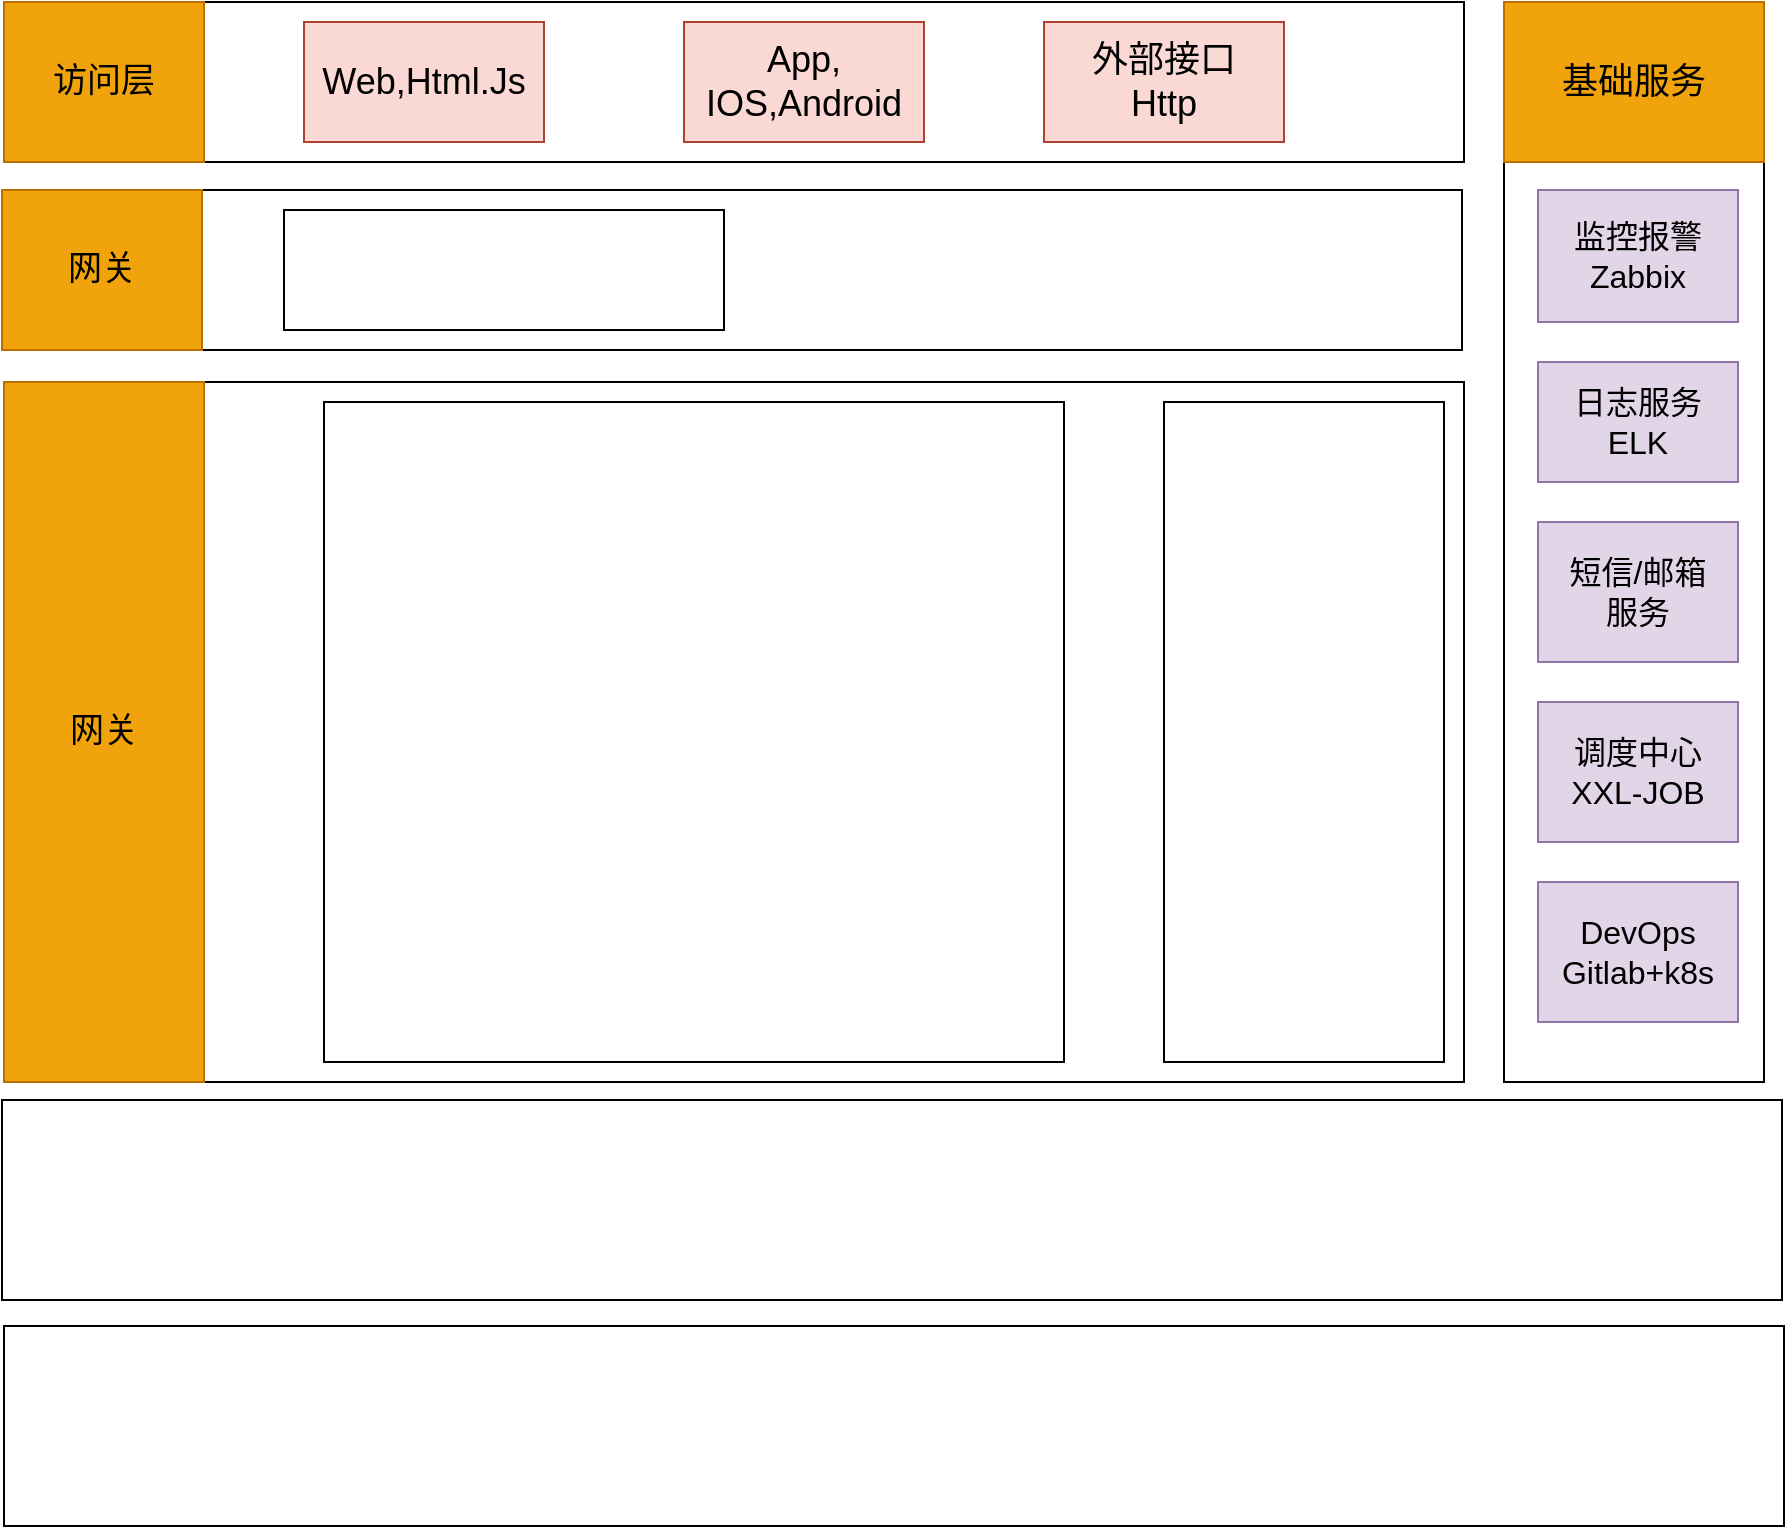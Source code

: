 <mxfile version="24.9.2">
  <diagram name="第 1 页" id="6gBSKGB6EFL2GZYyczBQ">
    <mxGraphModel dx="1434" dy="746" grid="1" gridSize="10" guides="1" tooltips="1" connect="1" arrows="1" fold="1" page="1" pageScale="1" pageWidth="827" pageHeight="1169" math="0" shadow="0">
      <root>
        <mxCell id="0" />
        <mxCell id="1" parent="0" />
        <mxCell id="tQb7sZLLkdCvrPH1cJHh-1" value="" style="rounded=0;whiteSpace=wrap;html=1;" vertex="1" parent="1">
          <mxGeometry x="59" y="589" width="890" height="100" as="geometry" />
        </mxCell>
        <mxCell id="tQb7sZLLkdCvrPH1cJHh-2" value="" style="rounded=0;whiteSpace=wrap;html=1;" vertex="1" parent="1">
          <mxGeometry x="60" y="40" width="730" height="80" as="geometry" />
        </mxCell>
        <mxCell id="tQb7sZLLkdCvrPH1cJHh-3" value="" style="rounded=0;whiteSpace=wrap;html=1;" vertex="1" parent="1">
          <mxGeometry x="60" y="702" width="890" height="100" as="geometry" />
        </mxCell>
        <mxCell id="tQb7sZLLkdCvrPH1cJHh-4" value="" style="rounded=0;whiteSpace=wrap;html=1;" vertex="1" parent="1">
          <mxGeometry x="59" y="134" width="730" height="80" as="geometry" />
        </mxCell>
        <mxCell id="tQb7sZLLkdCvrPH1cJHh-5" value="" style="rounded=0;whiteSpace=wrap;html=1;" vertex="1" parent="1">
          <mxGeometry x="60" y="230" width="730" height="350" as="geometry" />
        </mxCell>
        <mxCell id="tQb7sZLLkdCvrPH1cJHh-6" value="" style="whiteSpace=wrap;html=1;" vertex="1" parent="1">
          <mxGeometry x="810" y="40" width="130" height="540" as="geometry" />
        </mxCell>
        <mxCell id="tQb7sZLLkdCvrPH1cJHh-7" value="访问层" style="rounded=0;whiteSpace=wrap;html=1;fontSize=17;fillColor=#f0a30a;strokeColor=#BD7000;fontColor=#000000;" vertex="1" parent="1">
          <mxGeometry x="60" y="40" width="100" height="80" as="geometry" />
        </mxCell>
        <mxCell id="tQb7sZLLkdCvrPH1cJHh-8" value="网关" style="rounded=0;whiteSpace=wrap;html=1;fontSize=17;fillColor=#f0a30a;strokeColor=#BD7000;fontColor=#000000;" vertex="1" parent="1">
          <mxGeometry x="59" y="134" width="100" height="80" as="geometry" />
        </mxCell>
        <mxCell id="tQb7sZLLkdCvrPH1cJHh-9" value="网关" style="rounded=0;whiteSpace=wrap;html=1;fontSize=17;fillColor=#f0a30a;strokeColor=#BD7000;fontColor=#000000;" vertex="1" parent="1">
          <mxGeometry x="60" y="230" width="100" height="350" as="geometry" />
        </mxCell>
        <mxCell id="tQb7sZLLkdCvrPH1cJHh-10" value="" style="whiteSpace=wrap;html=1;" vertex="1" parent="1">
          <mxGeometry x="220" y="240" width="370" height="330" as="geometry" />
        </mxCell>
        <mxCell id="tQb7sZLLkdCvrPH1cJHh-11" value="" style="whiteSpace=wrap;html=1;" vertex="1" parent="1">
          <mxGeometry x="640" y="240" width="140" height="330" as="geometry" />
        </mxCell>
        <mxCell id="tQb7sZLLkdCvrPH1cJHh-12" value="Web,Html.Js" style="rounded=0;whiteSpace=wrap;html=1;fillColor=#fad9d5;strokeColor=#ae4132;fontSize=18;" vertex="1" parent="1">
          <mxGeometry x="210" y="50" width="120" height="60" as="geometry" />
        </mxCell>
        <mxCell id="tQb7sZLLkdCvrPH1cJHh-13" value="App,&lt;div&gt;IOS,Android&lt;/div&gt;" style="rounded=0;html=1;fillColor=#fad9d5;strokeColor=#ae4132;fontSize=18;align=center;whiteSpace=wrap;labelBackgroundColor=none;verticalAlign=middle;labelPosition=center;verticalLabelPosition=middle;" vertex="1" parent="1">
          <mxGeometry x="400" y="50" width="120" height="60" as="geometry" />
        </mxCell>
        <mxCell id="tQb7sZLLkdCvrPH1cJHh-14" value="外部接口&lt;div&gt;Http&lt;/div&gt;" style="rounded=0;html=1;fillColor=#fad9d5;strokeColor=#ae4132;fontSize=18;align=center;whiteSpace=wrap;labelBackgroundColor=none;verticalAlign=middle;labelPosition=center;verticalLabelPosition=middle;" vertex="1" parent="1">
          <mxGeometry x="580" y="50" width="120" height="60" as="geometry" />
        </mxCell>
        <mxCell id="tQb7sZLLkdCvrPH1cJHh-15" value="&lt;font&gt;基础服务&lt;/font&gt;" style="rounded=0;whiteSpace=wrap;html=1;fillColor=#f0a30a;fontColor=#000000;strokeColor=#BD7000;fontSize=18;" vertex="1" parent="1">
          <mxGeometry x="810" y="40" width="130" height="80" as="geometry" />
        </mxCell>
        <mxCell id="tQb7sZLLkdCvrPH1cJHh-16" value="监控报警&lt;div&gt;Zabbix&lt;/div&gt;" style="rounded=0;whiteSpace=wrap;html=1;fillColor=#e1d5e7;strokeColor=#9673a6;fontSize=16;" vertex="1" parent="1">
          <mxGeometry x="827" y="134" width="100" height="66" as="geometry" />
        </mxCell>
        <mxCell id="tQb7sZLLkdCvrPH1cJHh-17" value="日志服务&lt;div&gt;ELK&lt;/div&gt;" style="rounded=0;whiteSpace=wrap;html=1;fillColor=#e1d5e7;strokeColor=#9673a6;fontSize=16;" vertex="1" parent="1">
          <mxGeometry x="827" y="220" width="100" height="60" as="geometry" />
        </mxCell>
        <mxCell id="tQb7sZLLkdCvrPH1cJHh-18" value="短信/邮箱&lt;div&gt;服务&lt;/div&gt;" style="rounded=0;whiteSpace=wrap;html=1;fillColor=#e1d5e7;strokeColor=#9673a6;fontSize=16;" vertex="1" parent="1">
          <mxGeometry x="827" y="300" width="100" height="70" as="geometry" />
        </mxCell>
        <mxCell id="tQb7sZLLkdCvrPH1cJHh-19" value="调度中心&lt;div&gt;XXL-JOB&lt;/div&gt;" style="rounded=0;whiteSpace=wrap;html=1;fillColor=#e1d5e7;strokeColor=#9673a6;fontSize=16;" vertex="1" parent="1">
          <mxGeometry x="827" y="390" width="100" height="70" as="geometry" />
        </mxCell>
        <mxCell id="tQb7sZLLkdCvrPH1cJHh-20" value="DevOps&lt;div&gt;Gitlab+k8s&lt;/div&gt;" style="rounded=0;whiteSpace=wrap;html=1;fillColor=#e1d5e7;strokeColor=#9673a6;fontSize=16;" vertex="1" parent="1">
          <mxGeometry x="827" y="480" width="100" height="70" as="geometry" />
        </mxCell>
        <mxCell id="tQb7sZLLkdCvrPH1cJHh-21" value="" style="rounded=0;whiteSpace=wrap;html=1;" vertex="1" parent="1">
          <mxGeometry x="200" y="144" width="220" height="60" as="geometry" />
        </mxCell>
      </root>
    </mxGraphModel>
  </diagram>
</mxfile>

